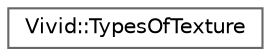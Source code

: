 digraph "Graphical Class Hierarchy"
{
 // LATEX_PDF_SIZE
  bgcolor="transparent";
  edge [fontname=Helvetica,fontsize=10,labelfontname=Helvetica,labelfontsize=10];
  node [fontname=Helvetica,fontsize=10,shape=box,height=0.2,width=0.4];
  rankdir="LR";
  Node0 [label="Vivid::TypesOfTexture",height=0.2,width=0.4,color="grey40", fillcolor="white", style="filled",URL="$class_vivid_1_1_types_of_texture.html",tooltip=" "];
}
